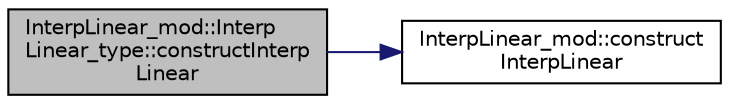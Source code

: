 digraph "InterpLinear_mod::InterpLinear_type::constructInterpLinear"
{
 // LATEX_PDF_SIZE
  edge [fontname="Helvetica",fontsize="10",labelfontname="Helvetica",labelfontsize="10"];
  node [fontname="Helvetica",fontsize="10",shape=record];
  rankdir="LR";
  Node1 [label="InterpLinear_mod::Interp\lLinear_type::constructInterp\lLinear",height=0.2,width=0.4,color="black", fillcolor="grey75", style="filled", fontcolor="black",tooltip="Return an objects of type InterpLinear_type for linear interpolation."];
  Node1 -> Node2 [color="midnightblue",fontsize="10",style="solid",fontname="Helvetica"];
  Node2 [label="InterpLinear_mod::construct\lInterpLinear",height=0.2,width=0.4,color="black", fillcolor="white", style="filled",URL="$namespaceInterpLinear__mod.html#a5cd2ae650f98f1b350bcadfb3dc5b573",tooltip="Return an objects of type InterpLinear_type for linear interpolation."];
}
